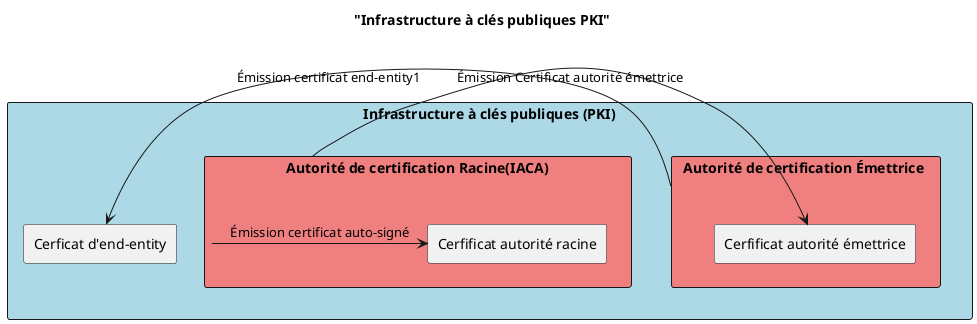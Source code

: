 @startuml infrastructure_cles_publiques
allow_mixing

title 
    "Infrastructure à clés publiques PKI"
end title

rectangle "Infrastructure à clés publiques (PKI)" as pki #LightBlue{

    ' Définition des entités

    ' Définit l'autorité de certification émettrice
    rectangle "Autorité de certification Émettrice " as ea #LightCoral{
        rectangle "Cerfificat autorité émettrice" as crt_ea
    }

    ' Définit l'autorité de certification racine
    rectangle "Autorité de certification Racine(IACA)" as ca #LightCoral{
        rectangle "Cerfificat autorité racine" as crt_ca
    }

    ' Définit l'entité finale
    rectangle "Cerficat d'end-entity" as ee 

    ' Définition des liens et relations
    ca -> crt_ca: "Émission certificat auto-signé"
    ca -> crt_ea : "Émission Certificat autorité émettrice"
    ea -> ee : "Émission certificat end-entity1"
    
}

@enduml